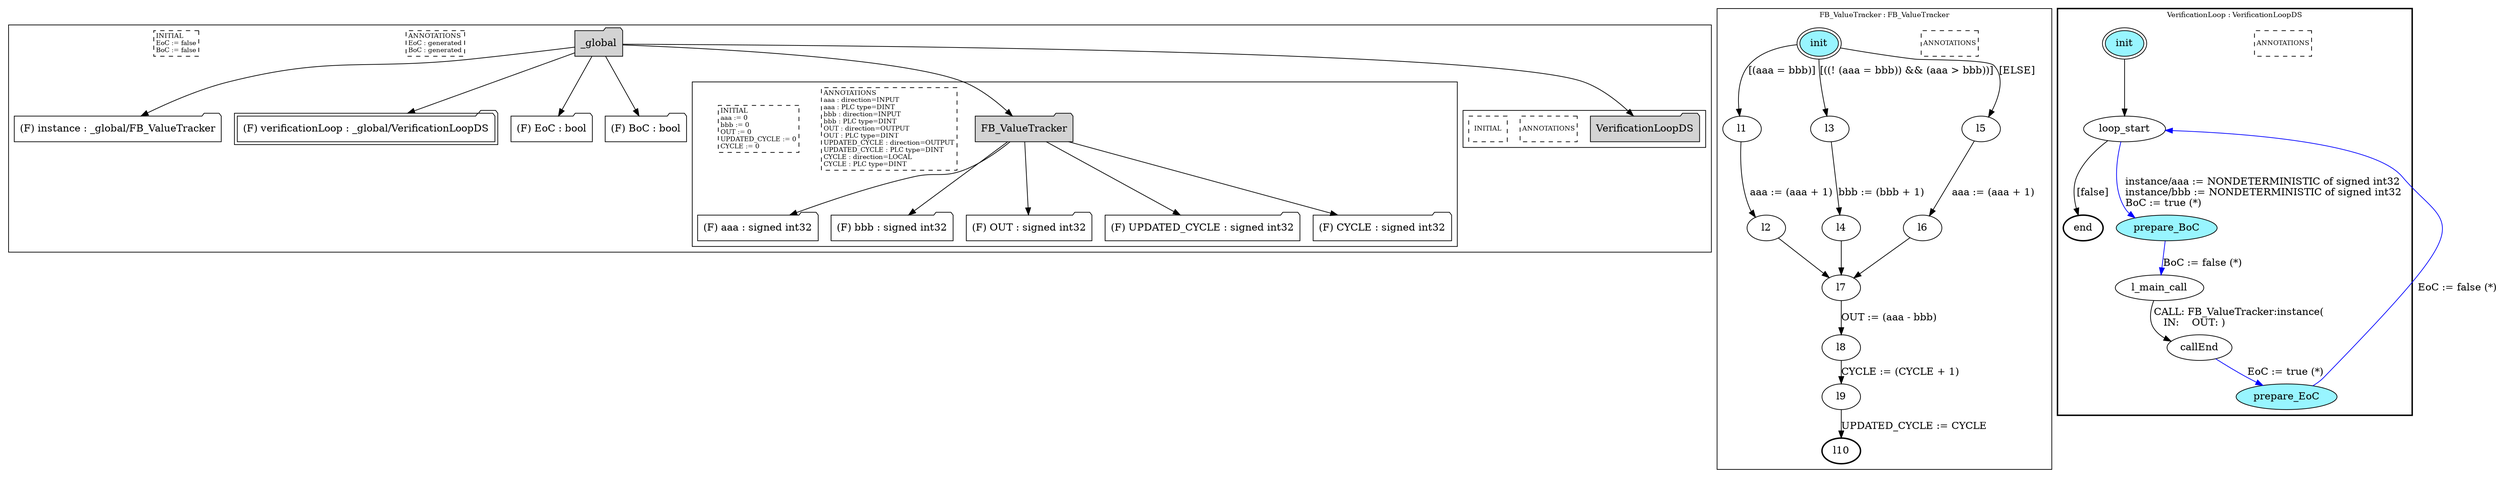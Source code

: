 digraph G {
	subgraph cluster__global1711410537 {
		node [shape="folder", style="filled"];
		//label="_global";
		_global1711410537 [label="_global"];
		_global1711410537 -> instance722929970;
		instance722929970 [label = "(F) instance : _global/FB_ValueTracker", fillcolor="white" ];
		_global1711410537 -> verificationLoop2044082767;
		verificationLoop2044082767 [label = "(F) verificationLoop : _global/VerificationLoopDS", fillcolor="white" , peripheries=2];
		_global1711410537 -> EoC1277969640;
		EoC1277969640 [label = "(F) EoC : bool", fillcolor="white" ];
		_global1711410537 -> BoC2076356118;
		BoC2076356118 [label = "(F) BoC : bool", fillcolor="white" ];
		_global1711410537 -> FB_ValueTracker928099543;
		subgraph cluster_FB_ValueTracker928099543 {
			node [shape="folder", style="filled"];
			//label="FB_ValueTracker";
			FB_ValueTracker928099543 [label="FB_ValueTracker"];
			FB_ValueTracker928099543 -> aaa415758005;
			aaa415758005 [label = "(F) aaa : signed int32", fillcolor="white" ];
			FB_ValueTracker928099543 -> bbb989030690;
			bbb989030690 [label = "(F) bbb : signed int32", fillcolor="white" ];
			FB_ValueTracker928099543 -> OUT140163428;
			OUT140163428 [label = "(F) OUT : signed int32", fillcolor="white" ];
			FB_ValueTracker928099543 -> UPDATED_CYCLE51362851;
			UPDATED_CYCLE51362851 [label = "(F) UPDATED_CYCLE : signed int32", fillcolor="white" ];
			FB_ValueTracker928099543 -> CYCLE46351362;
			CYCLE46351362 [label = "(F) CYCLE : signed int32", fillcolor="white" ];
			
			annotations_pseudonode_FB_ValueTracker928099543 [
				label="ANNOTATIONS\laaa : direction=INPUT\laaa : PLC type=DINT\lbbb : direction=INPUT\lbbb : PLC type=DINT\lOUT : direction=OUTPUT\lOUT : PLC type=DINT\lUPDATED_CYCLE : direction=OUTPUT\lUPDATED_CYCLE : PLC type=DINT\lCYCLE : direction=LOCAL\lCYCLE : PLC type=DINT\l",
				fontsize=9, margin="0.04,0.04", fillcolor="white", shape="rectangle", style="dashed"];
			initamt_pseudonode_FB_ValueTracker928099543 [
				label="INITIAL\laaa := 0\lbbb := 0\lOUT := 0\lUPDATED_CYCLE := 0\lCYCLE := 0\l",
				fontsize=9, margin="0.04,0.04", fillcolor="lightyellow", shape="rectangle", style="dashed"];
		}
		_global1711410537 -> VerificationLoopDS2079100080;
		subgraph cluster_VerificationLoopDS2079100080 {
			node [shape="folder", style="filled"];
			//label="VerificationLoopDS";
			VerificationLoopDS2079100080 [label="VerificationLoopDS"];
			
			annotations_pseudonode_VerificationLoopDS2079100080 [
				label="ANNOTATIONS",
				fontsize=9, margin="0.04,0.04", fillcolor="white", shape="rectangle", style="dashed"];
			initamt_pseudonode_VerificationLoopDS2079100080 [
				label="INITIAL",
				fontsize=9, margin="0.04,0.04", fillcolor="lightyellow", shape="rectangle", style="dashed"];
		}
		
		annotations_pseudonode__global1711410537 [
			label="ANNOTATIONS\lEoC : generated\lBoC : generated\l",
			fontsize=9, margin="0.04,0.04", fillcolor="white", shape="rectangle", style="dashed"];
		initamt_pseudonode__global1711410537 [
			label="INITIAL\lEoC := false\lBoC := false\l",
			fontsize=9, margin="0.04,0.04", fillcolor="lightyellow", shape="rectangle", style="dashed"];
	}
	subgraph clusterFB_ValueTracker {
		node [style="filled"];
		color="black";
		fontsize=10;
		ranksep=0.4;
		
		label="FB_ValueTracker : FB_ValueTracker";
		
		annotations_pseudonode_FB_ValueTracker [
			label="ANNOTATIONS",
			fontsize=9, margin="0.04,0.04", fillcolor="white", shape="rectangle", style="dashed"];
		
		init_FB_ValueTracker [label="init", color="black", fillcolor="cadetblue1", peripheries=2, shape="ellipse"];
		l1_FB_ValueTracker [label="l1", color="black", fillcolor="white", shape="ellipse"];
		l2_FB_ValueTracker [label="l2", color="black", fillcolor="white", shape="ellipse"];
		l3_FB_ValueTracker [label="l3", color="black", fillcolor="white", shape="ellipse"];
		l4_FB_ValueTracker [label="l4", color="black", fillcolor="white", shape="ellipse"];
		l5_FB_ValueTracker [label="l5", color="black", fillcolor="white", shape="ellipse"];
		l6_FB_ValueTracker [label="l6", color="black", fillcolor="white", shape="ellipse"];
		l7_FB_ValueTracker [label="l7", color="black", fillcolor="white", shape="ellipse"];
		l8_FB_ValueTracker [label="l8", color="black", fillcolor="white", shape="ellipse"];
		l9_FB_ValueTracker [label="l9", color="black", fillcolor="white", shape="ellipse"];
		l10_FB_ValueTracker [label="l10", color="black", fillcolor="white", style=bold, shape="ellipse"];
		init_FB_ValueTracker -> l1_FB_ValueTracker [color="black", label="[(aaa = bbb)]"];
		l1_FB_ValueTracker -> l2_FB_ValueTracker [color="black", label="aaa := (aaa + 1)"];
		init_FB_ValueTracker -> l3_FB_ValueTracker [color="black", label="[((! (aaa = bbb)) && (aaa > bbb))]"];
		l3_FB_ValueTracker -> l4_FB_ValueTracker [color="black", label="bbb := (bbb + 1)"];
		init_FB_ValueTracker -> l5_FB_ValueTracker [color="black", label="[ELSE]"];
		l5_FB_ValueTracker -> l6_FB_ValueTracker [color="black", label="aaa := (aaa + 1)"];
		l2_FB_ValueTracker -> l7_FB_ValueTracker [color="black", label=""];
		l4_FB_ValueTracker -> l7_FB_ValueTracker [color="black", label=""];
		l6_FB_ValueTracker -> l7_FB_ValueTracker [color="black", label=""];
		l7_FB_ValueTracker -> l8_FB_ValueTracker [color="black", label="OUT := (aaa - bbb)"];
		l8_FB_ValueTracker -> l9_FB_ValueTracker [color="black", label="CYCLE := (CYCLE + 1)"];
		l9_FB_ValueTracker -> l10_FB_ValueTracker [color="black", label="UPDATED_CYCLE := CYCLE"];
	}
	subgraph clusterVerificationLoop {
		node [style="filled"];
		style=bold;
		color="black";
		fontsize=10;
		ranksep=0.4;
		
		label="VerificationLoop : VerificationLoopDS";
		
		annotations_pseudonode_VerificationLoop [
			label="ANNOTATIONS",
			fontsize=9, margin="0.04,0.04", fillcolor="white", shape="rectangle", style="dashed"];
		
		init_VerificationLoop [label="init", color="black", fillcolor="cadetblue1", peripheries=2, shape="ellipse"];
		end_VerificationLoop [label="end", color="black", fillcolor="cadetblue1", style=bold, shape="ellipse"];
		loop_start_VerificationLoop [label="loop_start", color="black", fillcolor="white", shape="ellipse"];
		prepare_BoC_VerificationLoop [label="prepare_BoC", color="black", fillcolor="cadetblue1", shape="ellipse"];
		l_main_call_VerificationLoop [label="l_main_call", color="black", fillcolor="white", shape="ellipse"];
		callEnd_VerificationLoop [label="callEnd", color="black", fillcolor="white", shape="ellipse"];
		prepare_EoC_VerificationLoop [label="prepare_EoC", color="black", fillcolor="cadetblue1", shape="ellipse"];
		init_VerificationLoop -> loop_start_VerificationLoop [color="black", label=""];
		loop_start_VerificationLoop -> prepare_BoC_VerificationLoop [color="blue", label="instance/aaa := NONDETERMINISTIC of signed int32\linstance/bbb := NONDETERMINISTIC of signed int32\lBoC := true (*)\l"];
		prepare_BoC_VerificationLoop -> l_main_call_VerificationLoop [color="blue", label="BoC := false (*)"];
		l_main_call_VerificationLoop -> callEnd_VerificationLoop [color="black", label="CALL: FB_ValueTracker:instance(\l   IN:    OUT: )\l"];
		callEnd_VerificationLoop -> prepare_EoC_VerificationLoop [color="blue", label="EoC := true (*)"];
		prepare_EoC_VerificationLoop -> loop_start_VerificationLoop [color="blue", label="EoC := false (*)"];
		loop_start_VerificationLoop -> end_VerificationLoop [color="black", label="[false]"];
	}
}

